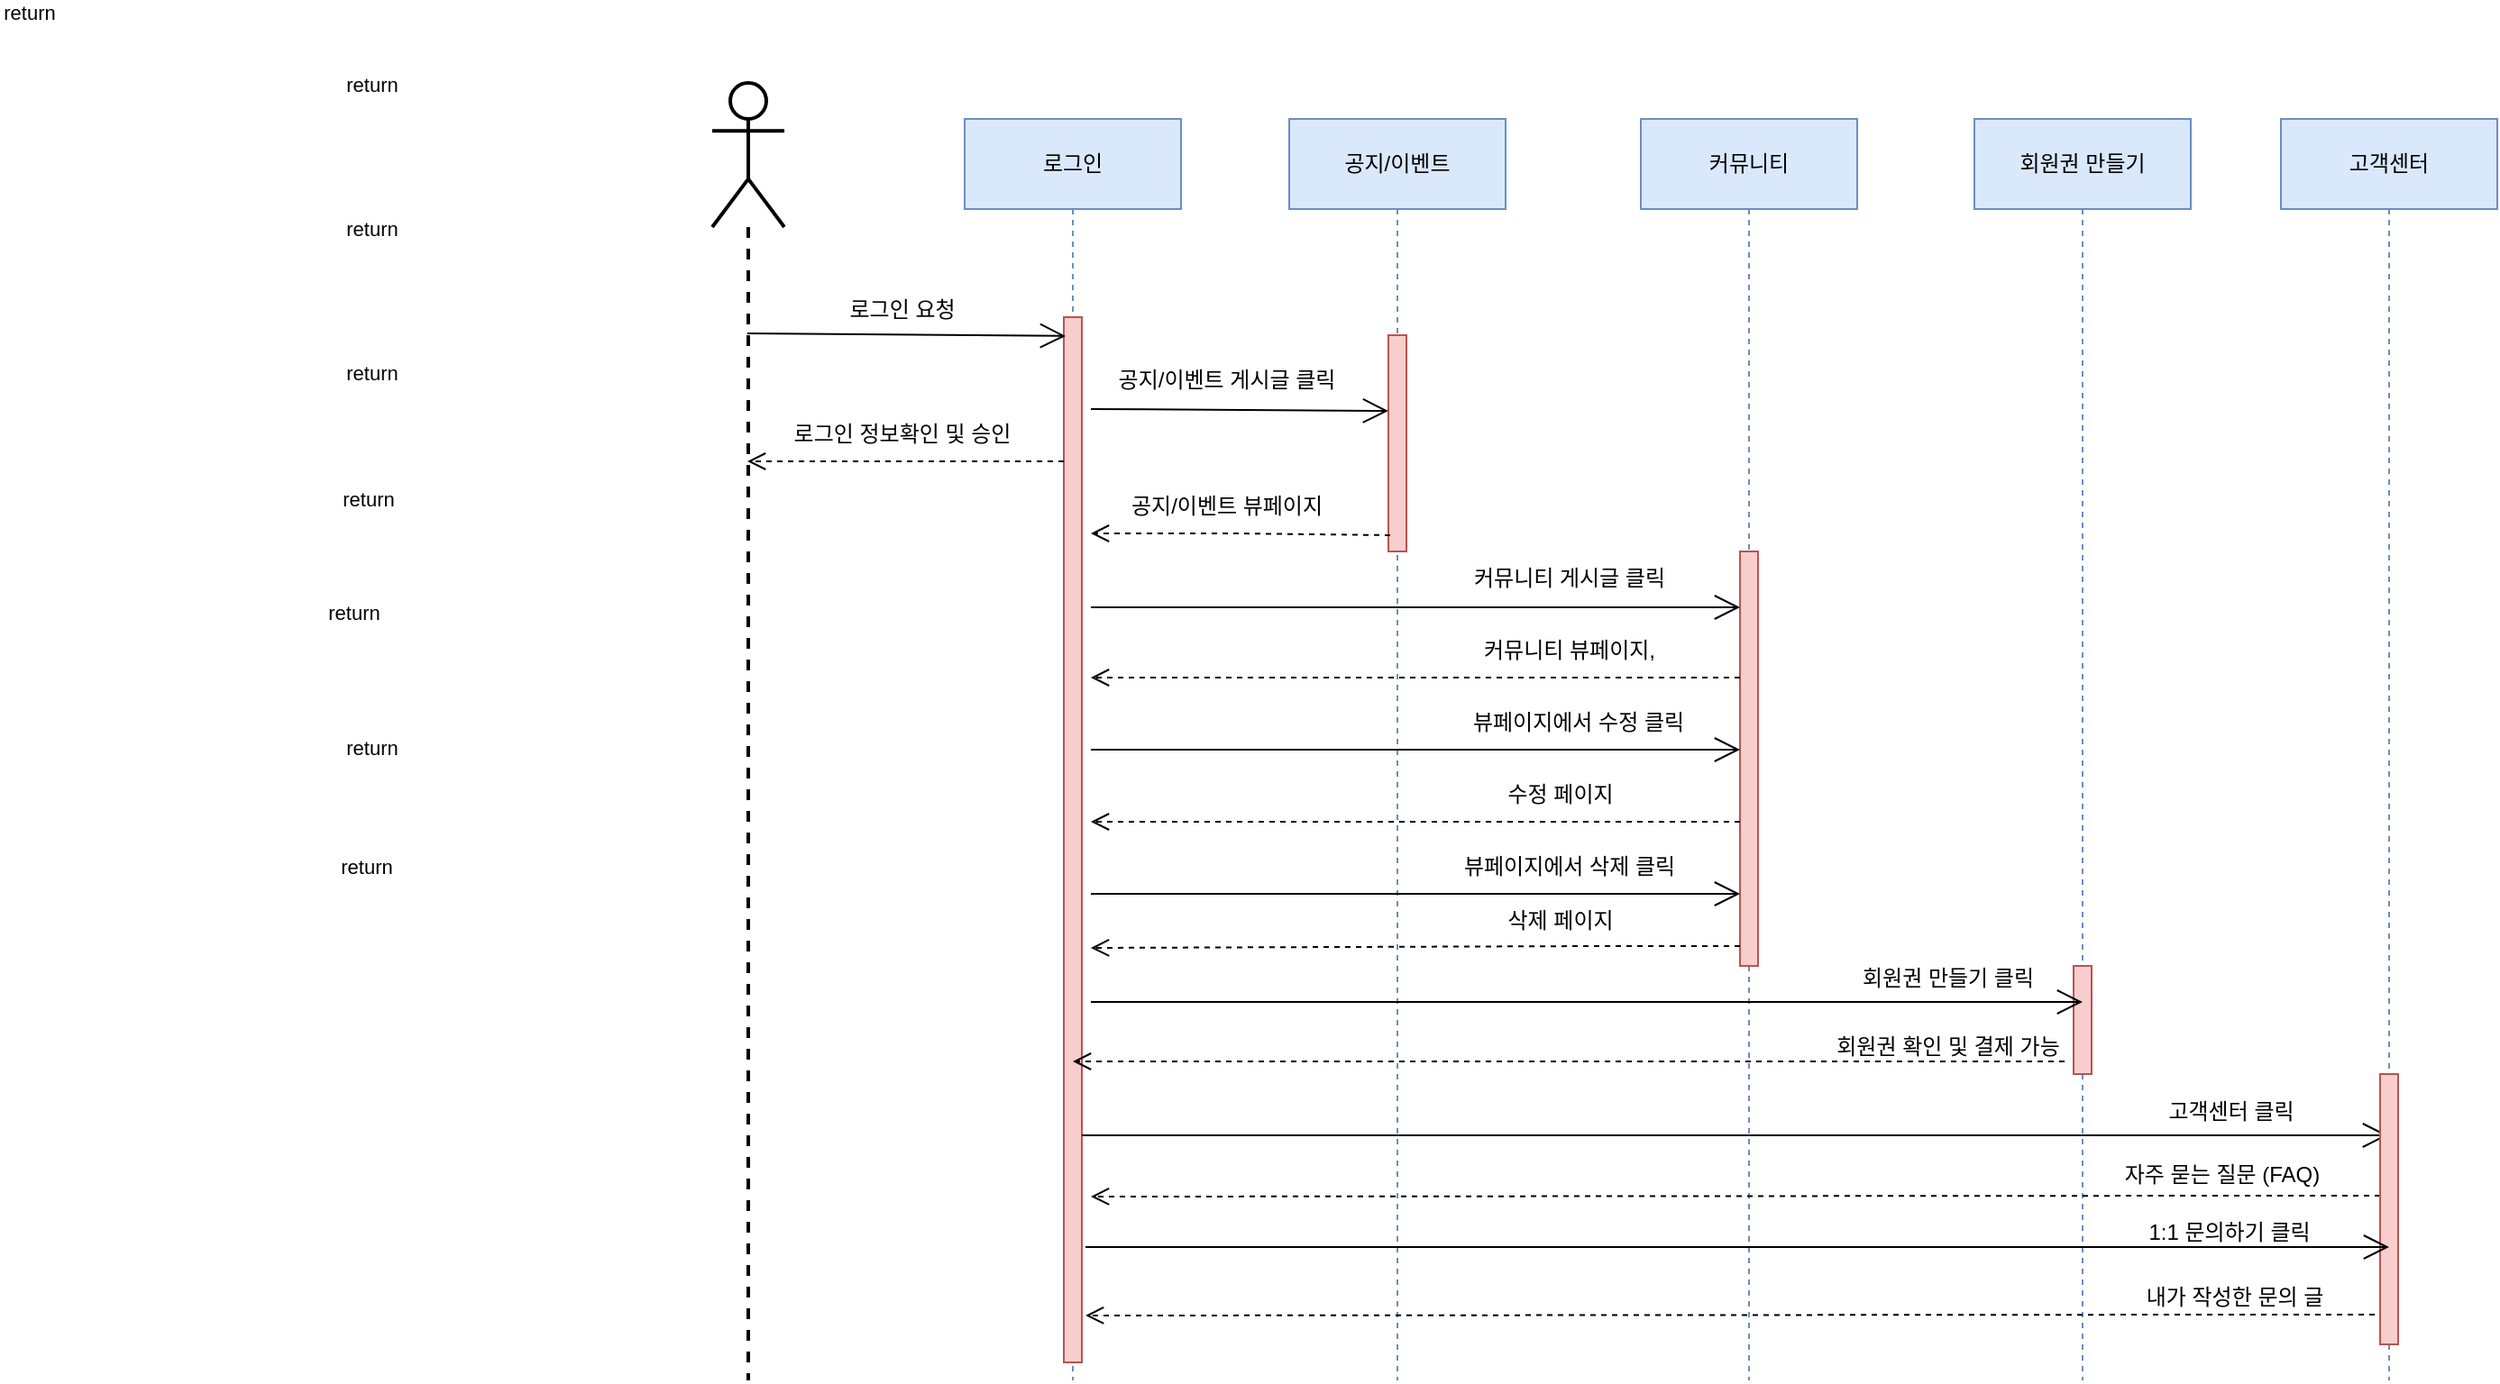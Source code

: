 <mxfile version="13.9.9" type="device" pages="2"><diagram name="페이지-1" id="LTBpun_p7SoHqLVnbbsN"><mxGraphModel dx="2249" dy="822" grid="1" gridSize="10" guides="1" tooltips="1" connect="1" arrows="1" fold="1" page="1" pageScale="1" pageWidth="827" pageHeight="1169" background="none" math="0" shadow="0"><root><mxCell id="0"/><mxCell id="1" parent="0"/><mxCell id="LM23GNMrC3oI_Zf3j2hB-12" value="로그인" style="shape=umlLifeline;perimeter=lifelinePerimeter;whiteSpace=wrap;html=1;container=1;collapsible=0;recursiveResize=0;outlineConnect=0;size=50;fillColor=#dae8fc;strokeColor=#6c8ebf;" parent="1" vertex="1"><mxGeometry x="180" y="140" width="120" height="700" as="geometry"/></mxCell><mxCell id="LM23GNMrC3oI_Zf3j2hB-18" value="" style="html=1;points=[];perimeter=orthogonalPerimeter;fillColor=#f8cecc;strokeColor=#b85450;" parent="LM23GNMrC3oI_Zf3j2hB-12" vertex="1"><mxGeometry x="55" y="110" width="10" height="580" as="geometry"/></mxCell><mxCell id="LM23GNMrC3oI_Zf3j2hB-14" value="공지/이벤트" style="shape=umlLifeline;perimeter=lifelinePerimeter;whiteSpace=wrap;html=1;container=1;collapsible=0;recursiveResize=0;outlineConnect=0;size=50;fillColor=#dae8fc;strokeColor=#6c8ebf;" parent="1" vertex="1"><mxGeometry x="360" y="140" width="120" height="700" as="geometry"/></mxCell><mxCell id="LM23GNMrC3oI_Zf3j2hB-32" value="" style="html=1;points=[];perimeter=orthogonalPerimeter;fillColor=#f8cecc;strokeColor=#b85450;" parent="LM23GNMrC3oI_Zf3j2hB-14" vertex="1"><mxGeometry x="55" y="120" width="10" height="120" as="geometry"/></mxCell><mxCell id="LM23GNMrC3oI_Zf3j2hB-15" value="커뮤니티" style="shape=umlLifeline;perimeter=lifelinePerimeter;whiteSpace=wrap;html=1;container=1;collapsible=0;recursiveResize=0;outlineConnect=0;size=50;fillColor=#dae8fc;strokeColor=#6c8ebf;" parent="1" vertex="1"><mxGeometry x="555" y="140" width="120" height="700" as="geometry"/></mxCell><mxCell id="LM23GNMrC3oI_Zf3j2hB-38" value="" style="html=1;points=[];perimeter=orthogonalPerimeter;fillColor=#f8cecc;strokeColor=#b85450;" parent="LM23GNMrC3oI_Zf3j2hB-15" vertex="1"><mxGeometry x="55" y="240" width="10" height="230" as="geometry"/></mxCell><mxCell id="LM23GNMrC3oI_Zf3j2hB-71" value="" style="endArrow=open;endFill=1;endSize=12;html=1;rounded=0;" parent="LM23GNMrC3oI_Zf3j2hB-15" edge="1"><mxGeometry width="160" relative="1" as="geometry"><mxPoint x="-310" y="564" as="sourcePoint"/><mxPoint x="414.5" y="564" as="targetPoint"/></mxGeometry></mxCell><mxCell id="LM23GNMrC3oI_Zf3j2hB-16" value="회원권 만들기" style="shape=umlLifeline;perimeter=lifelinePerimeter;whiteSpace=wrap;html=1;container=1;collapsible=0;recursiveResize=0;outlineConnect=0;size=50;fillColor=#dae8fc;strokeColor=#6c8ebf;" parent="1" vertex="1"><mxGeometry x="740" y="140" width="120" height="700" as="geometry"/></mxCell><mxCell id="LM23GNMrC3oI_Zf3j2hB-66" value="" style="html=1;points=[];perimeter=orthogonalPerimeter;fillColor=#f8cecc;strokeColor=#b85450;" parent="LM23GNMrC3oI_Zf3j2hB-16" vertex="1"><mxGeometry x="55" y="470" width="10" height="60" as="geometry"/></mxCell><mxCell id="LM23GNMrC3oI_Zf3j2hB-73" value="return" style="html=1;verticalAlign=bottom;endArrow=open;dashed=1;endSize=8;rounded=0;" parent="LM23GNMrC3oI_Zf3j2hB-16" edge="1"><mxGeometry x="1" y="-466" relative="1" as="geometry"><mxPoint x="225" y="597.5" as="sourcePoint"/><mxPoint x="-490" y="598" as="targetPoint"/><Array as="points"><mxPoint x="156.75" y="597.5"/></Array><mxPoint x="-399" y="226" as="offset"/></mxGeometry></mxCell><mxCell id="LM23GNMrC3oI_Zf3j2hB-17" value="고객센터" style="shape=umlLifeline;perimeter=lifelinePerimeter;whiteSpace=wrap;html=1;container=1;collapsible=0;recursiveResize=0;outlineConnect=0;size=50;fillColor=#dae8fc;strokeColor=#6c8ebf;" parent="1" vertex="1"><mxGeometry x="910" y="140" width="120" height="700" as="geometry"/></mxCell><mxCell id="LM23GNMrC3oI_Zf3j2hB-70" value="" style="html=1;points=[];perimeter=orthogonalPerimeter;fillColor=#f8cecc;strokeColor=#b85450;" parent="LM23GNMrC3oI_Zf3j2hB-17" vertex="1"><mxGeometry x="55" y="530" width="10" height="150" as="geometry"/></mxCell><mxCell id="LM23GNMrC3oI_Zf3j2hB-21" value="로그인 요청" style="text;html=1;align=center;verticalAlign=middle;resizable=0;points=[];autosize=1;strokeColor=none;fillColor=none;" parent="1" vertex="1"><mxGeometry x="100" y="231" width="90" height="30" as="geometry"/></mxCell><mxCell id="LM23GNMrC3oI_Zf3j2hB-26" value="" style="endArrow=open;endFill=1;endSize=12;html=1;rounded=0;entryX=0.1;entryY=0.018;entryDx=0;entryDy=0;entryPerimeter=0;" parent="1" target="LM23GNMrC3oI_Zf3j2hB-18" edge="1"><mxGeometry width="160" relative="1" as="geometry"><mxPoint x="59.5" y="259" as="sourcePoint"/><mxPoint x="225" y="259" as="targetPoint"/></mxGeometry></mxCell><mxCell id="LM23GNMrC3oI_Zf3j2hB-29" value="로그인 정보확인 및 승인" style="text;html=1;align=center;verticalAlign=middle;resizable=0;points=[];autosize=1;" parent="1" vertex="1"><mxGeometry x="70" y="300" width="150" height="30" as="geometry"/></mxCell><mxCell id="LM23GNMrC3oI_Zf3j2hB-30" value="" style="endArrow=open;endFill=1;endSize=12;html=1;rounded=0;exitX=0;exitY=1.033;exitDx=0;exitDy=0;exitPerimeter=0;entryX=0;entryY=0.35;entryDx=0;entryDy=0;entryPerimeter=0;" parent="1" source="LM23GNMrC3oI_Zf3j2hB-33" target="LM23GNMrC3oI_Zf3j2hB-32" edge="1"><mxGeometry width="160" relative="1" as="geometry"><mxPoint x="240" y="300" as="sourcePoint"/><mxPoint x="410" y="300" as="targetPoint"/></mxGeometry></mxCell><mxCell id="LM23GNMrC3oI_Zf3j2hB-31" value="return" style="html=1;verticalAlign=bottom;endArrow=open;dashed=1;endSize=8;rounded=0;" parent="1" source="LM23GNMrC3oI_Zf3j2hB-18" edge="1"><mxGeometry x="1" y="-466" relative="1" as="geometry"><mxPoint x="230" y="350" as="sourcePoint"/><mxPoint x="59.5" y="330" as="targetPoint"/><Array as="points"><mxPoint x="150" y="330"/></Array><mxPoint x="-399" y="226" as="offset"/></mxGeometry></mxCell><mxCell id="LM23GNMrC3oI_Zf3j2hB-34" value="return" style="html=1;verticalAlign=bottom;endArrow=open;dashed=1;endSize=8;rounded=0;" parent="1" edge="1"><mxGeometry x="1" y="-466" relative="1" as="geometry"><mxPoint x="416" y="371" as="sourcePoint"/><mxPoint x="250" y="370" as="targetPoint"/><Array as="points"><mxPoint x="330" y="370"/></Array><mxPoint x="-399" y="226" as="offset"/></mxGeometry></mxCell><mxCell id="LM23GNMrC3oI_Zf3j2hB-36" value="공지/이벤트 뷰페이지" style="text;html=1;align=center;verticalAlign=middle;resizable=0;points=[];autosize=1;strokeColor=none;fillColor=none;" parent="1" vertex="1"><mxGeometry x="255" y="340" width="140" height="30" as="geometry"/></mxCell><mxCell id="LM23GNMrC3oI_Zf3j2hB-33" value="공지/이벤트 게시글 클릭" style="text;html=1;align=center;verticalAlign=middle;resizable=0;points=[];autosize=1;strokeColor=none;fillColor=none;" parent="1" vertex="1"><mxGeometry x="250" y="270" width="150" height="30" as="geometry"/></mxCell><mxCell id="LM23GNMrC3oI_Zf3j2hB-39" value="커뮤니티 게시글 클릭" style="text;html=1;align=center;verticalAlign=middle;resizable=0;points=[];autosize=1;strokeColor=none;fillColor=none;" parent="1" vertex="1"><mxGeometry x="445" y="380" width="140" height="30" as="geometry"/></mxCell><mxCell id="LM23GNMrC3oI_Zf3j2hB-43" value="" style="endArrow=open;endFill=1;endSize=12;html=1;rounded=0;" parent="1" edge="1"><mxGeometry width="160" relative="1" as="geometry"><mxPoint x="250" y="411" as="sourcePoint"/><mxPoint x="610" y="411" as="targetPoint"/></mxGeometry></mxCell><mxCell id="LM23GNMrC3oI_Zf3j2hB-45" value="커뮤니티 뷰페이지," style="text;html=1;align=center;verticalAlign=middle;resizable=0;points=[];autosize=1;strokeColor=none;fillColor=none;" parent="1" vertex="1"><mxGeometry x="450" y="420" width="130" height="30" as="geometry"/></mxCell><mxCell id="LM23GNMrC3oI_Zf3j2hB-47" value="뷰페이지에서 수정 클릭" style="text;html=1;align=center;verticalAlign=middle;resizable=0;points=[];autosize=1;strokeColor=none;fillColor=none;" parent="1" vertex="1"><mxGeometry x="445" y="460" width="150" height="30" as="geometry"/></mxCell><mxCell id="LM23GNMrC3oI_Zf3j2hB-49" value="수정 페이지" style="text;html=1;align=center;verticalAlign=middle;resizable=0;points=[];autosize=1;strokeColor=none;fillColor=none;" parent="1" vertex="1"><mxGeometry x="465" y="500" width="90" height="30" as="geometry"/></mxCell><mxCell id="LM23GNMrC3oI_Zf3j2hB-51" value="뷰페이지에서 삭제 클릭" style="text;html=1;align=center;verticalAlign=middle;resizable=0;points=[];autosize=1;strokeColor=none;fillColor=none;" parent="1" vertex="1"><mxGeometry x="440" y="540" width="150" height="30" as="geometry"/></mxCell><mxCell id="LM23GNMrC3oI_Zf3j2hB-46" value="" style="endArrow=open;endFill=1;endSize=12;html=1;rounded=0;" parent="1" edge="1"><mxGeometry width="160" relative="1" as="geometry"><mxPoint x="250" y="490" as="sourcePoint"/><mxPoint x="610" y="490" as="targetPoint"/></mxGeometry></mxCell><mxCell id="LM23GNMrC3oI_Zf3j2hB-48" value="return" style="html=1;verticalAlign=bottom;endArrow=open;dashed=1;endSize=8;rounded=0;" parent="1" edge="1"><mxGeometry x="1" y="-466" relative="1" as="geometry"><mxPoint x="610" y="530" as="sourcePoint"/><mxPoint x="250" y="530" as="targetPoint"/><Array as="points"><mxPoint x="526.75" y="530"/></Array><mxPoint x="-399" y="226" as="offset"/></mxGeometry></mxCell><mxCell id="LM23GNMrC3oI_Zf3j2hB-56" value="" style="endArrow=open;endFill=1;endSize=12;html=1;rounded=0;" parent="1" edge="1"><mxGeometry width="160" relative="1" as="geometry"><mxPoint x="250" y="570" as="sourcePoint"/><mxPoint x="610" y="570" as="targetPoint"/></mxGeometry></mxCell><mxCell id="LM23GNMrC3oI_Zf3j2hB-58" value="삭제 페이지" style="text;html=1;align=center;verticalAlign=middle;resizable=0;points=[];autosize=1;strokeColor=none;fillColor=none;" parent="1" vertex="1"><mxGeometry x="465" y="570" width="90" height="30" as="geometry"/></mxCell><mxCell id="LM23GNMrC3oI_Zf3j2hB-44" value="return" style="html=1;verticalAlign=bottom;endArrow=open;dashed=1;endSize=8;rounded=0;" parent="1" edge="1"><mxGeometry x="1" y="-466" relative="1" as="geometry"><mxPoint x="610" y="450" as="sourcePoint"/><mxPoint x="250" y="450" as="targetPoint"/><Array as="points"><mxPoint x="529" y="450"/></Array><mxPoint x="-399" y="226" as="offset"/></mxGeometry></mxCell><mxCell id="LM23GNMrC3oI_Zf3j2hB-57" value="return" style="html=1;verticalAlign=bottom;endArrow=open;dashed=1;endSize=8;rounded=0;" parent="1" edge="1"><mxGeometry x="1" y="-466" relative="1" as="geometry"><mxPoint x="610" y="599" as="sourcePoint"/><mxPoint x="250" y="600" as="targetPoint"/><Array as="points"><mxPoint x="528.75" y="599"/></Array><mxPoint x="-399" y="226" as="offset"/></mxGeometry></mxCell><mxCell id="LM23GNMrC3oI_Zf3j2hB-64" value="" style="endArrow=open;endFill=1;endSize=12;html=1;rounded=0;" parent="1" edge="1"><mxGeometry width="160" relative="1" as="geometry"><mxPoint x="250" y="630" as="sourcePoint"/><mxPoint x="800" y="630" as="targetPoint"/></mxGeometry></mxCell><mxCell id="LM23GNMrC3oI_Zf3j2hB-65" value="회원권 만들기 클릭" style="text;html=1;align=center;verticalAlign=middle;resizable=0;points=[];autosize=1;strokeColor=none;fillColor=none;" parent="1" vertex="1"><mxGeometry x="660" y="602" width="130" height="30" as="geometry"/></mxCell><mxCell id="LM23GNMrC3oI_Zf3j2hB-68" value="회원권 확인 및 결제 가능" style="text;html=1;align=center;verticalAlign=middle;resizable=0;points=[];autosize=1;strokeColor=none;fillColor=none;" parent="1" vertex="1"><mxGeometry x="645" y="640" width="160" height="30" as="geometry"/></mxCell><mxCell id="LM23GNMrC3oI_Zf3j2hB-67" value="return" style="html=1;verticalAlign=bottom;endArrow=open;dashed=1;endSize=8;rounded=0;" parent="1" target="LM23GNMrC3oI_Zf3j2hB-12" edge="1"><mxGeometry x="1" y="-466" relative="1" as="geometry"><mxPoint x="790" y="663" as="sourcePoint"/><mxPoint x="244" y="685.9" as="targetPoint"/><Array as="points"><mxPoint x="721.75" y="663"/></Array><mxPoint x="-399" y="226" as="offset"/></mxGeometry></mxCell><mxCell id="LM23GNMrC3oI_Zf3j2hB-72" value="고객센터 클릭" style="text;html=1;align=center;verticalAlign=middle;resizable=0;points=[];autosize=1;strokeColor=none;fillColor=none;" parent="1" vertex="1"><mxGeometry x="832" y="676" width="100" height="30" as="geometry"/></mxCell><mxCell id="LM23GNMrC3oI_Zf3j2hB-74" value="자주 묻는 질문 (FAQ)" style="text;html=1;align=center;verticalAlign=middle;resizable=0;points=[];autosize=1;strokeColor=none;fillColor=none;" parent="1" vertex="1"><mxGeometry x="807" y="711" width="140" height="30" as="geometry"/></mxCell><mxCell id="LM23GNMrC3oI_Zf3j2hB-75" value="" style="endArrow=open;endFill=1;endSize=12;html=1;rounded=0;" parent="1" edge="1"><mxGeometry width="160" relative="1" as="geometry"><mxPoint x="247" y="766" as="sourcePoint"/><mxPoint x="970" y="766" as="targetPoint"/></mxGeometry></mxCell><mxCell id="LM23GNMrC3oI_Zf3j2hB-78" value="1:1 문의하기 클릭" style="text;html=1;align=center;verticalAlign=middle;resizable=0;points=[];autosize=1;strokeColor=none;fillColor=none;" parent="1" vertex="1"><mxGeometry x="821" y="743" width="120" height="30" as="geometry"/></mxCell><mxCell id="LM23GNMrC3oI_Zf3j2hB-79" value="return" style="html=1;verticalAlign=bottom;endArrow=open;dashed=1;endSize=8;rounded=0;" parent="1" edge="1"><mxGeometry x="1" y="-466" relative="1" as="geometry"><mxPoint x="962" y="803.5" as="sourcePoint"/><mxPoint x="247" y="804" as="targetPoint"/><Array as="points"><mxPoint x="893.75" y="803.5"/></Array><mxPoint x="-399" y="226" as="offset"/></mxGeometry></mxCell><mxCell id="LM23GNMrC3oI_Zf3j2hB-80" value="내가 작성한 문의 글" style="text;html=1;align=center;verticalAlign=middle;resizable=0;points=[];autosize=1;strokeColor=none;fillColor=none;" parent="1" vertex="1"><mxGeometry x="819" y="779" width="130" height="30" as="geometry"/></mxCell><mxCell id="LM23GNMrC3oI_Zf3j2hB-83" value="" style="shape=umlLifeline;participant=umlActor;perimeter=lifelinePerimeter;whiteSpace=wrap;html=1;container=1;collapsible=0;recursiveResize=0;verticalAlign=top;spacingTop=36;outlineConnect=0;rounded=0;strokeWidth=2;size=80;" parent="1" vertex="1"><mxGeometry x="40" y="120" width="40" height="720" as="geometry"/></mxCell></root></mxGraphModel></diagram><diagram name="페이지-1의 복사본" id="Hr_ws1UHkmA36taz0N5c"><mxGraphModel dx="2073" dy="967" grid="0" gridSize="10" guides="1" tooltips="1" connect="1" arrows="1" fold="1" page="0" pageScale="1" pageWidth="827" pageHeight="1169" background="none" math="0" shadow="0"><root><mxCell id="ZoDD16_We43fFEaUXxpB-0"/><mxCell id="ZoDD16_We43fFEaUXxpB-1" parent="ZoDD16_We43fFEaUXxpB-0"/><mxCell id="ZoDD16_We43fFEaUXxpB-46" value="" style="group" vertex="1" connectable="0" parent="ZoDD16_We43fFEaUXxpB-1"><mxGeometry x="40" y="120" width="990" height="720" as="geometry"/></mxCell><mxCell id="ZoDD16_We43fFEaUXxpB-2" value="&lt;font face=&quot;gothic a1&quot; data-font-src=&quot;https://fonts.googleapis.com/css?family=gothic+a1&quot; size=&quot;1&quot;&gt;&lt;b style=&quot;font-size: 15px&quot;&gt;로그인&lt;/b&gt;&lt;/font&gt;" style="shape=umlLifeline;perimeter=lifelinePerimeter;whiteSpace=wrap;html=1;container=1;collapsible=0;recursiveResize=0;outlineConnect=0;size=50;fillColor=#f5f5f5;strokeColor=#666666;fontColor=#333333;" vertex="1" parent="ZoDD16_We43fFEaUXxpB-46"><mxGeometry x="140" y="20" width="120" height="700" as="geometry"/></mxCell><mxCell id="ZoDD16_We43fFEaUXxpB-3" value="" style="html=1;points=[];perimeter=orthogonalPerimeter;fillColor=#f8cecc;strokeColor=#b85450;" vertex="1" parent="ZoDD16_We43fFEaUXxpB-2"><mxGeometry x="55" y="110" width="10" height="580" as="geometry"/></mxCell><mxCell id="ZoDD16_We43fFEaUXxpB-4" value="&lt;font face=&quot;gothic a1&quot; data-font-src=&quot;https://fonts.googleapis.com/css?family=gothic+a1&quot; style=&quot;font-size: 15px&quot;&gt;&lt;b&gt;공지/이벤트&lt;/b&gt;&lt;/font&gt;" style="shape=umlLifeline;perimeter=lifelinePerimeter;whiteSpace=wrap;html=1;container=1;collapsible=0;recursiveResize=0;outlineConnect=0;size=50;fillColor=#f5f5f5;strokeColor=#666666;fontColor=#333333;" vertex="1" parent="ZoDD16_We43fFEaUXxpB-46"><mxGeometry x="320" y="20" width="120" height="700" as="geometry"/></mxCell><mxCell id="ZoDD16_We43fFEaUXxpB-5" value="" style="html=1;points=[];perimeter=orthogonalPerimeter;fillColor=#f8cecc;strokeColor=#b85450;" vertex="1" parent="ZoDD16_We43fFEaUXxpB-4"><mxGeometry x="55" y="120" width="10" height="120" as="geometry"/></mxCell><mxCell id="ZoDD16_We43fFEaUXxpB-6" value="&lt;font face=&quot;gothic a1&quot; data-font-src=&quot;https://fonts.googleapis.com/css?family=gothic+a1&quot; style=&quot;font-size: 15px&quot;&gt;&lt;b&gt;커뮤니티&lt;/b&gt;&lt;/font&gt;" style="shape=umlLifeline;perimeter=lifelinePerimeter;whiteSpace=wrap;html=1;container=1;collapsible=0;recursiveResize=0;outlineConnect=0;size=50;fillColor=#f5f5f5;strokeColor=#666666;fontColor=#333333;" vertex="1" parent="ZoDD16_We43fFEaUXxpB-46"><mxGeometry x="515" y="20" width="120" height="700" as="geometry"/></mxCell><mxCell id="ZoDD16_We43fFEaUXxpB-7" value="" style="html=1;points=[];perimeter=orthogonalPerimeter;fillColor=#f8cecc;strokeColor=#b85450;" vertex="1" parent="ZoDD16_We43fFEaUXxpB-6"><mxGeometry x="55" y="240" width="10" height="230" as="geometry"/></mxCell><mxCell id="ZoDD16_We43fFEaUXxpB-8" value="" style="endArrow=open;endFill=1;endSize=12;html=1;rounded=0;" edge="1" parent="ZoDD16_We43fFEaUXxpB-6"><mxGeometry width="160" relative="1" as="geometry"><mxPoint x="-310" y="564" as="sourcePoint"/><mxPoint x="414.5" y="564" as="targetPoint"/></mxGeometry></mxCell><mxCell id="ZoDD16_We43fFEaUXxpB-9" value="&lt;font face=&quot;gothic a1&quot; data-font-src=&quot;https://fonts.googleapis.com/css?family=gothic+a1&quot; style=&quot;font-size: 15px&quot;&gt;&lt;b&gt;회원권 만들기&lt;/b&gt;&lt;/font&gt;" style="shape=umlLifeline;perimeter=lifelinePerimeter;whiteSpace=wrap;html=1;container=1;collapsible=0;recursiveResize=0;outlineConnect=0;size=50;fillColor=#f5f5f5;strokeColor=#666666;fontColor=#333333;" vertex="1" parent="ZoDD16_We43fFEaUXxpB-46"><mxGeometry x="700" y="20" width="120" height="700" as="geometry"/></mxCell><mxCell id="ZoDD16_We43fFEaUXxpB-10" value="" style="html=1;points=[];perimeter=orthogonalPerimeter;fillColor=#f8cecc;strokeColor=#b85450;" vertex="1" parent="ZoDD16_We43fFEaUXxpB-9"><mxGeometry x="55" y="470" width="10" height="60" as="geometry"/></mxCell><mxCell id="ZoDD16_We43fFEaUXxpB-11" value="return" style="html=1;verticalAlign=bottom;endArrow=open;dashed=1;endSize=8;rounded=0;" edge="1" parent="ZoDD16_We43fFEaUXxpB-9"><mxGeometry x="1" y="-466" relative="1" as="geometry"><mxPoint x="225" y="597.5" as="sourcePoint"/><mxPoint x="-490" y="598" as="targetPoint"/><Array as="points"><mxPoint x="156.75" y="597.5"/></Array><mxPoint x="-399" y="226" as="offset"/></mxGeometry></mxCell><mxCell id="ZoDD16_We43fFEaUXxpB-12" value="&lt;font style=&quot;font-size: 15px&quot; face=&quot;gothic a1&quot; data-font-src=&quot;https://fonts.googleapis.com/css?family=gothic+a1&quot;&gt;&lt;b&gt;고객센터&lt;/b&gt;&lt;/font&gt;" style="shape=umlLifeline;perimeter=lifelinePerimeter;whiteSpace=wrap;html=1;container=1;collapsible=0;recursiveResize=0;outlineConnect=0;size=50;fillColor=#f5f5f5;strokeColor=#666666;fontColor=#333333;" vertex="1" parent="ZoDD16_We43fFEaUXxpB-46"><mxGeometry x="870" y="20" width="120" height="700" as="geometry"/></mxCell><mxCell id="ZoDD16_We43fFEaUXxpB-13" value="" style="html=1;points=[];perimeter=orthogonalPerimeter;fillColor=#f8cecc;strokeColor=#b85450;" vertex="1" parent="ZoDD16_We43fFEaUXxpB-12"><mxGeometry x="55" y="530" width="10" height="150" as="geometry"/></mxCell><mxCell id="ZoDD16_We43fFEaUXxpB-14" value="로그인 요청" style="text;html=1;align=center;verticalAlign=middle;resizable=0;points=[];autosize=1;strokeColor=none;fillColor=none;" vertex="1" parent="ZoDD16_We43fFEaUXxpB-46"><mxGeometry x="60" y="111" width="90" height="30" as="geometry"/></mxCell><mxCell id="ZoDD16_We43fFEaUXxpB-15" value="" style="endArrow=open;endFill=1;endSize=12;html=1;rounded=0;entryX=0.1;entryY=0.018;entryDx=0;entryDy=0;entryPerimeter=0;" edge="1" parent="ZoDD16_We43fFEaUXxpB-46" target="ZoDD16_We43fFEaUXxpB-3"><mxGeometry width="160" relative="1" as="geometry"><mxPoint x="19.5" y="139" as="sourcePoint"/><mxPoint x="185" y="139" as="targetPoint"/></mxGeometry></mxCell><mxCell id="ZoDD16_We43fFEaUXxpB-16" value="로그인 정보확인 및 승인" style="text;html=1;align=center;verticalAlign=middle;resizable=0;points=[];autosize=1;" vertex="1" parent="ZoDD16_We43fFEaUXxpB-46"><mxGeometry x="30" y="180" width="150" height="30" as="geometry"/></mxCell><mxCell id="ZoDD16_We43fFEaUXxpB-17" value="" style="endArrow=open;endFill=1;endSize=12;html=1;rounded=0;exitX=0;exitY=1.033;exitDx=0;exitDy=0;exitPerimeter=0;entryX=0;entryY=0.35;entryDx=0;entryDy=0;entryPerimeter=0;" edge="1" parent="ZoDD16_We43fFEaUXxpB-46" source="ZoDD16_We43fFEaUXxpB-21" target="ZoDD16_We43fFEaUXxpB-5"><mxGeometry width="160" relative="1" as="geometry"><mxPoint x="200" y="180" as="sourcePoint"/><mxPoint x="370" y="180" as="targetPoint"/></mxGeometry></mxCell><mxCell id="ZoDD16_We43fFEaUXxpB-18" value="return" style="html=1;verticalAlign=bottom;endArrow=open;dashed=1;endSize=8;rounded=0;" edge="1" parent="ZoDD16_We43fFEaUXxpB-46" source="ZoDD16_We43fFEaUXxpB-3"><mxGeometry x="1" y="-466" relative="1" as="geometry"><mxPoint x="190" y="230" as="sourcePoint"/><mxPoint x="19.5" y="210" as="targetPoint"/><Array as="points"><mxPoint x="110" y="210"/></Array><mxPoint x="-399" y="226" as="offset"/></mxGeometry></mxCell><mxCell id="ZoDD16_We43fFEaUXxpB-19" value="return" style="html=1;verticalAlign=bottom;endArrow=open;dashed=1;endSize=8;rounded=0;" edge="1" parent="ZoDD16_We43fFEaUXxpB-46"><mxGeometry x="1" y="-466" relative="1" as="geometry"><mxPoint x="376" y="251" as="sourcePoint"/><mxPoint x="210" y="250" as="targetPoint"/><Array as="points"><mxPoint x="290" y="250"/></Array><mxPoint x="-399" y="226" as="offset"/></mxGeometry></mxCell><mxCell id="ZoDD16_We43fFEaUXxpB-20" value="공지/이벤트 뷰페이지" style="text;html=1;align=center;verticalAlign=middle;resizable=0;points=[];autosize=1;strokeColor=none;fillColor=none;" vertex="1" parent="ZoDD16_We43fFEaUXxpB-46"><mxGeometry x="215" y="220" width="140" height="30" as="geometry"/></mxCell><mxCell id="ZoDD16_We43fFEaUXxpB-21" value="공지/이벤트 게시글 클릭" style="text;html=1;align=center;verticalAlign=middle;resizable=0;points=[];autosize=1;strokeColor=none;fillColor=none;" vertex="1" parent="ZoDD16_We43fFEaUXxpB-46"><mxGeometry x="210" y="150" width="150" height="30" as="geometry"/></mxCell><mxCell id="ZoDD16_We43fFEaUXxpB-22" value="커뮤니티 게시글 클릭" style="text;html=1;align=center;verticalAlign=middle;resizable=0;points=[];autosize=1;strokeColor=none;fillColor=none;" vertex="1" parent="ZoDD16_We43fFEaUXxpB-46"><mxGeometry x="405" y="260" width="140" height="30" as="geometry"/></mxCell><mxCell id="ZoDD16_We43fFEaUXxpB-23" value="" style="endArrow=open;endFill=1;endSize=12;html=1;rounded=0;" edge="1" parent="ZoDD16_We43fFEaUXxpB-46"><mxGeometry width="160" relative="1" as="geometry"><mxPoint x="210" y="291" as="sourcePoint"/><mxPoint x="570" y="291" as="targetPoint"/></mxGeometry></mxCell><mxCell id="ZoDD16_We43fFEaUXxpB-24" value="커뮤니티 뷰페이지," style="text;html=1;align=center;verticalAlign=middle;resizable=0;points=[];autosize=1;strokeColor=none;fillColor=none;" vertex="1" parent="ZoDD16_We43fFEaUXxpB-46"><mxGeometry x="410" y="300" width="130" height="30" as="geometry"/></mxCell><mxCell id="ZoDD16_We43fFEaUXxpB-25" value="뷰페이지에서 수정 클릭" style="text;html=1;align=center;verticalAlign=middle;resizable=0;points=[];autosize=1;strokeColor=none;fillColor=none;" vertex="1" parent="ZoDD16_We43fFEaUXxpB-46"><mxGeometry x="405" y="340" width="150" height="30" as="geometry"/></mxCell><mxCell id="ZoDD16_We43fFEaUXxpB-26" value="수정 페이지" style="text;html=1;align=center;verticalAlign=middle;resizable=0;points=[];autosize=1;strokeColor=none;fillColor=none;" vertex="1" parent="ZoDD16_We43fFEaUXxpB-46"><mxGeometry x="425" y="380" width="90" height="30" as="geometry"/></mxCell><mxCell id="ZoDD16_We43fFEaUXxpB-27" value="뷰페이지에서 삭제 클릭" style="text;html=1;align=center;verticalAlign=middle;resizable=0;points=[];autosize=1;strokeColor=none;fillColor=none;" vertex="1" parent="ZoDD16_We43fFEaUXxpB-46"><mxGeometry x="400" y="420" width="150" height="30" as="geometry"/></mxCell><mxCell id="ZoDD16_We43fFEaUXxpB-28" value="" style="endArrow=open;endFill=1;endSize=12;html=1;rounded=0;" edge="1" parent="ZoDD16_We43fFEaUXxpB-46"><mxGeometry width="160" relative="1" as="geometry"><mxPoint x="210" y="370" as="sourcePoint"/><mxPoint x="570" y="370" as="targetPoint"/></mxGeometry></mxCell><mxCell id="ZoDD16_We43fFEaUXxpB-29" value="return" style="html=1;verticalAlign=bottom;endArrow=open;dashed=1;endSize=8;rounded=0;" edge="1" parent="ZoDD16_We43fFEaUXxpB-46"><mxGeometry x="1" y="-466" relative="1" as="geometry"><mxPoint x="570" y="410" as="sourcePoint"/><mxPoint x="210" y="410" as="targetPoint"/><Array as="points"><mxPoint x="486.75" y="410"/></Array><mxPoint x="-399" y="226" as="offset"/></mxGeometry></mxCell><mxCell id="ZoDD16_We43fFEaUXxpB-30" value="" style="endArrow=open;endFill=1;endSize=12;html=1;rounded=0;" edge="1" parent="ZoDD16_We43fFEaUXxpB-46"><mxGeometry width="160" relative="1" as="geometry"><mxPoint x="210" y="450" as="sourcePoint"/><mxPoint x="570" y="450" as="targetPoint"/></mxGeometry></mxCell><mxCell id="ZoDD16_We43fFEaUXxpB-31" value="삭제 페이지" style="text;html=1;align=center;verticalAlign=middle;resizable=0;points=[];autosize=1;strokeColor=none;fillColor=none;" vertex="1" parent="ZoDD16_We43fFEaUXxpB-46"><mxGeometry x="425" y="450" width="90" height="30" as="geometry"/></mxCell><mxCell id="ZoDD16_We43fFEaUXxpB-32" value="return" style="html=1;verticalAlign=bottom;endArrow=open;dashed=1;endSize=8;rounded=0;" edge="1" parent="ZoDD16_We43fFEaUXxpB-46"><mxGeometry x="1" y="-466" relative="1" as="geometry"><mxPoint x="570" y="330" as="sourcePoint"/><mxPoint x="210" y="330" as="targetPoint"/><Array as="points"><mxPoint x="489" y="330"/></Array><mxPoint x="-399" y="226" as="offset"/></mxGeometry></mxCell><mxCell id="ZoDD16_We43fFEaUXxpB-33" value="return" style="html=1;verticalAlign=bottom;endArrow=open;dashed=1;endSize=8;rounded=0;" edge="1" parent="ZoDD16_We43fFEaUXxpB-46"><mxGeometry x="1" y="-466" relative="1" as="geometry"><mxPoint x="570" y="479" as="sourcePoint"/><mxPoint x="210" y="480" as="targetPoint"/><Array as="points"><mxPoint x="488.75" y="479"/></Array><mxPoint x="-399" y="226" as="offset"/></mxGeometry></mxCell><mxCell id="ZoDD16_We43fFEaUXxpB-34" value="" style="endArrow=open;endFill=1;endSize=12;html=1;rounded=0;" edge="1" parent="ZoDD16_We43fFEaUXxpB-46"><mxGeometry width="160" relative="1" as="geometry"><mxPoint x="210" y="510" as="sourcePoint"/><mxPoint x="760" y="510" as="targetPoint"/></mxGeometry></mxCell><mxCell id="ZoDD16_We43fFEaUXxpB-35" value="회원권 만들기 클릭" style="text;html=1;align=center;verticalAlign=middle;resizable=0;points=[];autosize=1;strokeColor=none;fillColor=none;" vertex="1" parent="ZoDD16_We43fFEaUXxpB-46"><mxGeometry x="620" y="482" width="130" height="30" as="geometry"/></mxCell><mxCell id="ZoDD16_We43fFEaUXxpB-36" value="회원권 확인 및 결제 가능" style="text;html=1;align=center;verticalAlign=middle;resizable=0;points=[];autosize=1;strokeColor=none;fillColor=none;" vertex="1" parent="ZoDD16_We43fFEaUXxpB-46"><mxGeometry x="605" y="520" width="160" height="30" as="geometry"/></mxCell><mxCell id="ZoDD16_We43fFEaUXxpB-37" value="return" style="html=1;verticalAlign=bottom;endArrow=open;dashed=1;endSize=8;rounded=0;" edge="1" parent="ZoDD16_We43fFEaUXxpB-46" target="ZoDD16_We43fFEaUXxpB-2"><mxGeometry x="1" y="-466" relative="1" as="geometry"><mxPoint x="750" y="543" as="sourcePoint"/><mxPoint x="204" y="565.9" as="targetPoint"/><Array as="points"><mxPoint x="681.75" y="543"/></Array><mxPoint x="-399" y="226" as="offset"/></mxGeometry></mxCell><mxCell id="ZoDD16_We43fFEaUXxpB-38" value="고객센터 클릭" style="text;html=1;align=center;verticalAlign=middle;resizable=0;points=[];autosize=1;strokeColor=none;fillColor=none;" vertex="1" parent="ZoDD16_We43fFEaUXxpB-46"><mxGeometry x="792" y="556" width="100" height="30" as="geometry"/></mxCell><mxCell id="ZoDD16_We43fFEaUXxpB-39" value="자주 묻는 질문 (FAQ)" style="text;html=1;align=center;verticalAlign=middle;resizable=0;points=[];autosize=1;strokeColor=none;fillColor=none;" vertex="1" parent="ZoDD16_We43fFEaUXxpB-46"><mxGeometry x="767" y="591" width="140" height="30" as="geometry"/></mxCell><mxCell id="ZoDD16_We43fFEaUXxpB-40" value="" style="endArrow=open;endFill=1;endSize=12;html=1;rounded=0;" edge="1" parent="ZoDD16_We43fFEaUXxpB-46"><mxGeometry width="160" relative="1" as="geometry"><mxPoint x="207" y="646" as="sourcePoint"/><mxPoint x="930" y="646" as="targetPoint"/></mxGeometry></mxCell><mxCell id="ZoDD16_We43fFEaUXxpB-41" value="1:1 문의하기 클릭" style="text;html=1;align=center;verticalAlign=middle;resizable=0;points=[];autosize=1;strokeColor=none;fillColor=none;" vertex="1" parent="ZoDD16_We43fFEaUXxpB-46"><mxGeometry x="781" y="623" width="120" height="30" as="geometry"/></mxCell><mxCell id="ZoDD16_We43fFEaUXxpB-42" value="return" style="html=1;verticalAlign=bottom;endArrow=open;dashed=1;endSize=8;rounded=0;" edge="1" parent="ZoDD16_We43fFEaUXxpB-46"><mxGeometry x="1" y="-466" relative="1" as="geometry"><mxPoint x="922" y="683.5" as="sourcePoint"/><mxPoint x="207" y="684" as="targetPoint"/><Array as="points"><mxPoint x="853.75" y="683.5"/></Array><mxPoint x="-399" y="226" as="offset"/></mxGeometry></mxCell><mxCell id="ZoDD16_We43fFEaUXxpB-43" value="내가 작성한 문의 글" style="text;html=1;align=center;verticalAlign=middle;resizable=0;points=[];autosize=1;strokeColor=none;fillColor=none;" vertex="1" parent="ZoDD16_We43fFEaUXxpB-46"><mxGeometry x="779" y="659" width="130" height="30" as="geometry"/></mxCell><mxCell id="ZoDD16_We43fFEaUXxpB-44" value="" style="shape=umlLifeline;participant=umlActor;perimeter=lifelinePerimeter;whiteSpace=wrap;html=1;container=1;collapsible=0;recursiveResize=0;verticalAlign=top;spacingTop=36;outlineConnect=0;rounded=0;strokeWidth=2;size=80;" vertex="1" parent="ZoDD16_We43fFEaUXxpB-46"><mxGeometry width="40" height="720" as="geometry"/></mxCell></root></mxGraphModel></diagram></mxfile>
